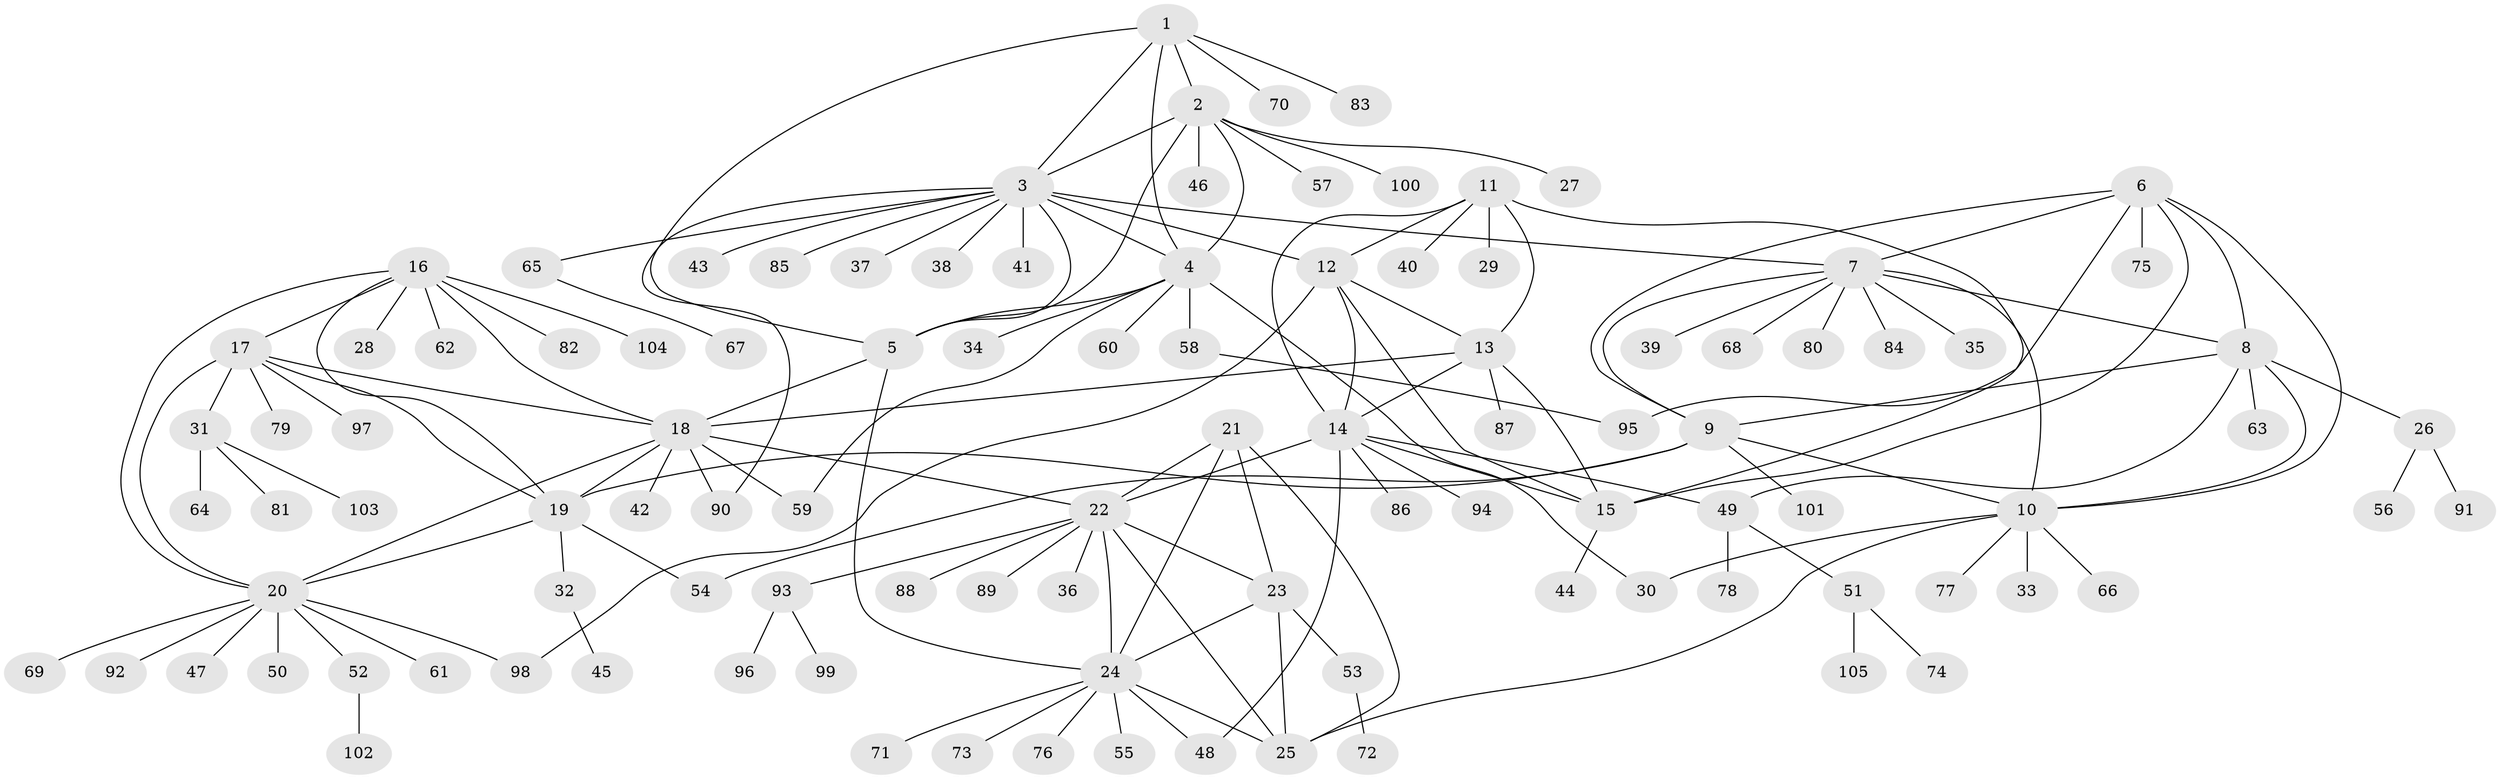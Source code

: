 // Generated by graph-tools (version 1.1) at 2025/37/03/09/25 02:37:22]
// undirected, 105 vertices, 148 edges
graph export_dot {
graph [start="1"]
  node [color=gray90,style=filled];
  1;
  2;
  3;
  4;
  5;
  6;
  7;
  8;
  9;
  10;
  11;
  12;
  13;
  14;
  15;
  16;
  17;
  18;
  19;
  20;
  21;
  22;
  23;
  24;
  25;
  26;
  27;
  28;
  29;
  30;
  31;
  32;
  33;
  34;
  35;
  36;
  37;
  38;
  39;
  40;
  41;
  42;
  43;
  44;
  45;
  46;
  47;
  48;
  49;
  50;
  51;
  52;
  53;
  54;
  55;
  56;
  57;
  58;
  59;
  60;
  61;
  62;
  63;
  64;
  65;
  66;
  67;
  68;
  69;
  70;
  71;
  72;
  73;
  74;
  75;
  76;
  77;
  78;
  79;
  80;
  81;
  82;
  83;
  84;
  85;
  86;
  87;
  88;
  89;
  90;
  91;
  92;
  93;
  94;
  95;
  96;
  97;
  98;
  99;
  100;
  101;
  102;
  103;
  104;
  105;
  1 -- 2;
  1 -- 3;
  1 -- 4;
  1 -- 5;
  1 -- 70;
  1 -- 83;
  2 -- 3;
  2 -- 4;
  2 -- 5;
  2 -- 27;
  2 -- 46;
  2 -- 57;
  2 -- 100;
  3 -- 4;
  3 -- 5;
  3 -- 7;
  3 -- 12;
  3 -- 37;
  3 -- 38;
  3 -- 41;
  3 -- 43;
  3 -- 65;
  3 -- 85;
  3 -- 90;
  4 -- 5;
  4 -- 30;
  4 -- 34;
  4 -- 58;
  4 -- 59;
  4 -- 60;
  5 -- 18;
  5 -- 24;
  6 -- 7;
  6 -- 8;
  6 -- 9;
  6 -- 10;
  6 -- 15;
  6 -- 75;
  6 -- 95;
  7 -- 8;
  7 -- 9;
  7 -- 10;
  7 -- 35;
  7 -- 39;
  7 -- 68;
  7 -- 80;
  7 -- 84;
  8 -- 9;
  8 -- 10;
  8 -- 26;
  8 -- 49;
  8 -- 63;
  9 -- 10;
  9 -- 19;
  9 -- 54;
  9 -- 101;
  10 -- 25;
  10 -- 30;
  10 -- 33;
  10 -- 66;
  10 -- 77;
  11 -- 12;
  11 -- 13;
  11 -- 14;
  11 -- 15;
  11 -- 29;
  11 -- 40;
  12 -- 13;
  12 -- 14;
  12 -- 15;
  12 -- 98;
  13 -- 14;
  13 -- 15;
  13 -- 18;
  13 -- 87;
  14 -- 15;
  14 -- 22;
  14 -- 48;
  14 -- 49;
  14 -- 86;
  14 -- 94;
  15 -- 44;
  16 -- 17;
  16 -- 18;
  16 -- 19;
  16 -- 20;
  16 -- 28;
  16 -- 62;
  16 -- 82;
  16 -- 104;
  17 -- 18;
  17 -- 19;
  17 -- 20;
  17 -- 31;
  17 -- 79;
  17 -- 97;
  18 -- 19;
  18 -- 20;
  18 -- 22;
  18 -- 42;
  18 -- 59;
  18 -- 90;
  19 -- 20;
  19 -- 32;
  19 -- 54;
  20 -- 47;
  20 -- 50;
  20 -- 52;
  20 -- 61;
  20 -- 69;
  20 -- 92;
  20 -- 98;
  21 -- 22;
  21 -- 23;
  21 -- 24;
  21 -- 25;
  22 -- 23;
  22 -- 24;
  22 -- 25;
  22 -- 36;
  22 -- 88;
  22 -- 89;
  22 -- 93;
  23 -- 24;
  23 -- 25;
  23 -- 53;
  24 -- 25;
  24 -- 48;
  24 -- 55;
  24 -- 71;
  24 -- 73;
  24 -- 76;
  26 -- 56;
  26 -- 91;
  31 -- 64;
  31 -- 81;
  31 -- 103;
  32 -- 45;
  49 -- 51;
  49 -- 78;
  51 -- 74;
  51 -- 105;
  52 -- 102;
  53 -- 72;
  58 -- 95;
  65 -- 67;
  93 -- 96;
  93 -- 99;
}
